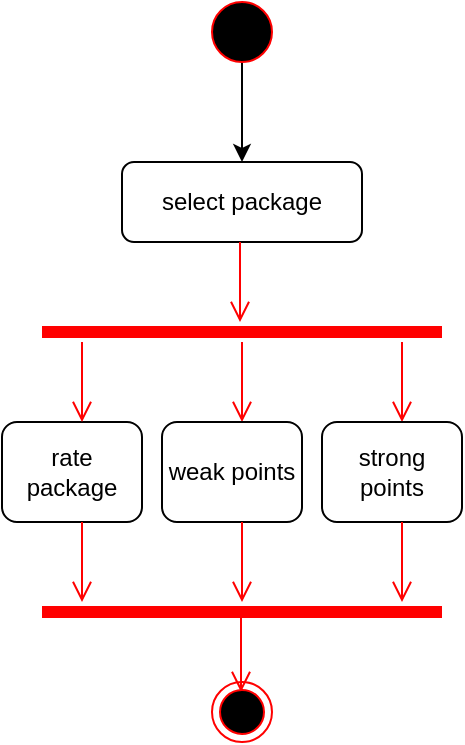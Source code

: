 <mxfile version="12.2.2" type="device" pages="1"><diagram id="cVt7QnIXK_ILv_ZIb2il" name="Page-1"><mxGraphModel dx="1024" dy="555" grid="1" gridSize="10" guides="1" tooltips="1" connect="1" arrows="1" fold="1" page="1" pageScale="1" pageWidth="850" pageHeight="1100" math="0" shadow="0"><root><mxCell id="0"/><mxCell id="1" parent="0"/><mxCell id="KxHHW1B2Unn2chlfiHJw-3" value="" style="edgeStyle=orthogonalEdgeStyle;rounded=0;orthogonalLoop=1;jettySize=auto;html=1;" edge="1" parent="1" source="KxHHW1B2Unn2chlfiHJw-1"><mxGeometry relative="1" as="geometry"><mxPoint x="440" y="110" as="targetPoint"/></mxGeometry></mxCell><mxCell id="KxHHW1B2Unn2chlfiHJw-1" value="" style="ellipse;whiteSpace=wrap;html=1;aspect=fixed;fillColor=#000000;strokeColor=#FF0000;" vertex="1" parent="1"><mxGeometry x="425" y="30" width="30" height="30" as="geometry"/></mxCell><mxCell id="KxHHW1B2Unn2chlfiHJw-5" value="select package" style="rounded=1;whiteSpace=wrap;html=1;strokeColor=#000000;fillColor=#FFFFFF;" vertex="1" parent="1"><mxGeometry x="380" y="110" width="120" height="40" as="geometry"/></mxCell><mxCell id="KxHHW1B2Unn2chlfiHJw-9" value="" style="shape=line;html=1;strokeWidth=6;strokeColor=#ff0000;fillColor=#FFFFFF;" vertex="1" parent="1"><mxGeometry x="340" y="190" width="200" height="10" as="geometry"/></mxCell><mxCell id="KxHHW1B2Unn2chlfiHJw-11" value="" style="edgeStyle=orthogonalEdgeStyle;html=1;verticalAlign=bottom;endArrow=open;endSize=8;strokeColor=#ff0000;" edge="1" parent="1"><mxGeometry relative="1" as="geometry"><mxPoint x="439" y="190" as="targetPoint"/><mxPoint x="439" y="150" as="sourcePoint"/></mxGeometry></mxCell><mxCell id="KxHHW1B2Unn2chlfiHJw-12" value="" style="edgeStyle=orthogonalEdgeStyle;html=1;verticalAlign=bottom;endArrow=open;endSize=8;strokeColor=#ff0000;" edge="1" parent="1"><mxGeometry relative="1" as="geometry"><mxPoint x="440" y="240" as="targetPoint"/><mxPoint x="440" y="200" as="sourcePoint"/></mxGeometry></mxCell><mxCell id="KxHHW1B2Unn2chlfiHJw-14" value="" style="edgeStyle=orthogonalEdgeStyle;html=1;verticalAlign=bottom;endArrow=open;endSize=8;strokeColor=#ff0000;" edge="1" parent="1"><mxGeometry relative="1" as="geometry"><mxPoint x="520" y="240" as="targetPoint"/><mxPoint x="520" y="200" as="sourcePoint"/></mxGeometry></mxCell><mxCell id="KxHHW1B2Unn2chlfiHJw-15" value="rate package" style="rounded=1;whiteSpace=wrap;html=1;strokeColor=#000000;fillColor=#FFFFFF;" vertex="1" parent="1"><mxGeometry x="320" y="240" width="70" height="50" as="geometry"/></mxCell><mxCell id="KxHHW1B2Unn2chlfiHJw-16" value="weak points" style="rounded=1;whiteSpace=wrap;html=1;strokeColor=#000000;fillColor=#FFFFFF;" vertex="1" parent="1"><mxGeometry x="400" y="240" width="70" height="50" as="geometry"/></mxCell><mxCell id="KxHHW1B2Unn2chlfiHJw-17" value="strong points" style="rounded=1;whiteSpace=wrap;html=1;strokeColor=#000000;fillColor=#FFFFFF;" vertex="1" parent="1"><mxGeometry x="480" y="240" width="70" height="50" as="geometry"/></mxCell><mxCell id="KxHHW1B2Unn2chlfiHJw-18" value="" style="edgeStyle=orthogonalEdgeStyle;html=1;verticalAlign=bottom;endArrow=open;endSize=8;strokeColor=#ff0000;" edge="1" parent="1"><mxGeometry relative="1" as="geometry"><mxPoint x="360" y="240" as="targetPoint"/><mxPoint x="360" y="200" as="sourcePoint"/></mxGeometry></mxCell><mxCell id="KxHHW1B2Unn2chlfiHJw-21" value="" style="shape=line;html=1;strokeWidth=6;strokeColor=#ff0000;fillColor=#FFFFFF;" vertex="1" parent="1"><mxGeometry x="340" y="330" width="200" height="10" as="geometry"/></mxCell><mxCell id="KxHHW1B2Unn2chlfiHJw-23" value="" style="edgeStyle=orthogonalEdgeStyle;html=1;verticalAlign=bottom;endArrow=open;endSize=8;strokeColor=#ff0000;" edge="1" parent="1"><mxGeometry relative="1" as="geometry"><mxPoint x="440" y="330" as="targetPoint"/><mxPoint x="440" y="290" as="sourcePoint"/></mxGeometry></mxCell><mxCell id="KxHHW1B2Unn2chlfiHJw-24" value="" style="edgeStyle=orthogonalEdgeStyle;html=1;verticalAlign=bottom;endArrow=open;endSize=8;strokeColor=#ff0000;" edge="1" parent="1"><mxGeometry relative="1" as="geometry"><mxPoint x="520" y="330" as="targetPoint"/><mxPoint x="520" y="290" as="sourcePoint"/></mxGeometry></mxCell><mxCell id="KxHHW1B2Unn2chlfiHJw-25" value="" style="edgeStyle=orthogonalEdgeStyle;html=1;verticalAlign=bottom;endArrow=open;endSize=8;strokeColor=#ff0000;" edge="1" parent="1"><mxGeometry relative="1" as="geometry"><mxPoint x="360" y="330" as="targetPoint"/><mxPoint x="360" y="290" as="sourcePoint"/></mxGeometry></mxCell><mxCell id="KxHHW1B2Unn2chlfiHJw-28" value="" style="edgeStyle=orthogonalEdgeStyle;html=1;verticalAlign=bottom;endArrow=open;endSize=8;strokeColor=#ff0000;" edge="1" parent="1"><mxGeometry relative="1" as="geometry"><mxPoint x="439.5" y="375" as="targetPoint"/><mxPoint x="439.5" y="335" as="sourcePoint"/></mxGeometry></mxCell><mxCell id="KxHHW1B2Unn2chlfiHJw-29" value="" style="ellipse;html=1;shape=endState;fillColor=#000000;strokeColor=#ff0000;" vertex="1" parent="1"><mxGeometry x="425" y="370" width="30" height="30" as="geometry"/></mxCell></root></mxGraphModel></diagram></mxfile>